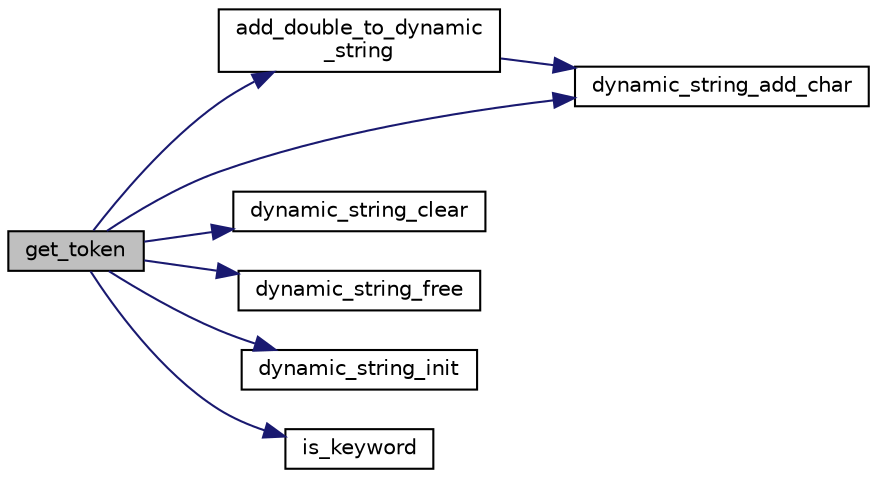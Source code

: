 digraph "get_token"
{
 // LATEX_PDF_SIZE
  edge [fontname="Helvetica",fontsize="10",labelfontname="Helvetica",labelfontsize="10"];
  node [fontname="Helvetica",fontsize="10",shape=record];
  rankdir="LR";
  Node1 [label="get_token",height=0.2,width=0.4,color="black", fillcolor="grey75", style="filled", fontcolor="black",tooltip="Retrieves the next token from the input file."];
  Node1 -> Node2 [color="midnightblue",fontsize="10",style="solid"];
  Node2 [label="add_double_to_dynamic\l_string",height=0.2,width=0.4,color="black", fillcolor="white", style="filled",URL="$newstring_8c.html#a723751a5d99efdf10145303c11895ce9",tooltip=" "];
  Node2 -> Node3 [color="midnightblue",fontsize="10",style="solid"];
  Node3 [label="dynamic_string_add_char",height=0.2,width=0.4,color="black", fillcolor="white", style="filled",URL="$newstring_8c.html#a33884f5f943a1e93cdba424756c663d9",tooltip=" "];
  Node1 -> Node3 [color="midnightblue",fontsize="10",style="solid"];
  Node1 -> Node4 [color="midnightblue",fontsize="10",style="solid"];
  Node4 [label="dynamic_string_clear",height=0.2,width=0.4,color="black", fillcolor="white", style="filled",URL="$newstring_8c.html#aa1207c77da58ada32d94fe4e97aa5e1e",tooltip=" "];
  Node1 -> Node5 [color="midnightblue",fontsize="10",style="solid"];
  Node5 [label="dynamic_string_free",height=0.2,width=0.4,color="black", fillcolor="white", style="filled",URL="$newstring_8c.html#a03217aede38d7cef89609b66fd21f2f7",tooltip=" "];
  Node1 -> Node6 [color="midnightblue",fontsize="10",style="solid"];
  Node6 [label="dynamic_string_init",height=0.2,width=0.4,color="black", fillcolor="white", style="filled",URL="$newstring_8c.html#a5c4e413e494b26f4a5d9ddba7a274b3c",tooltip=" "];
  Node1 -> Node7 [color="midnightblue",fontsize="10",style="solid"];
  Node7 [label="is_keyword",height=0.2,width=0.4,color="black", fillcolor="white", style="filled",URL="$lexical__analyser_8c.html#ade03459f3b506becbc1e389002a1126a",tooltip="Checks if a given token is a keyword."];
}
